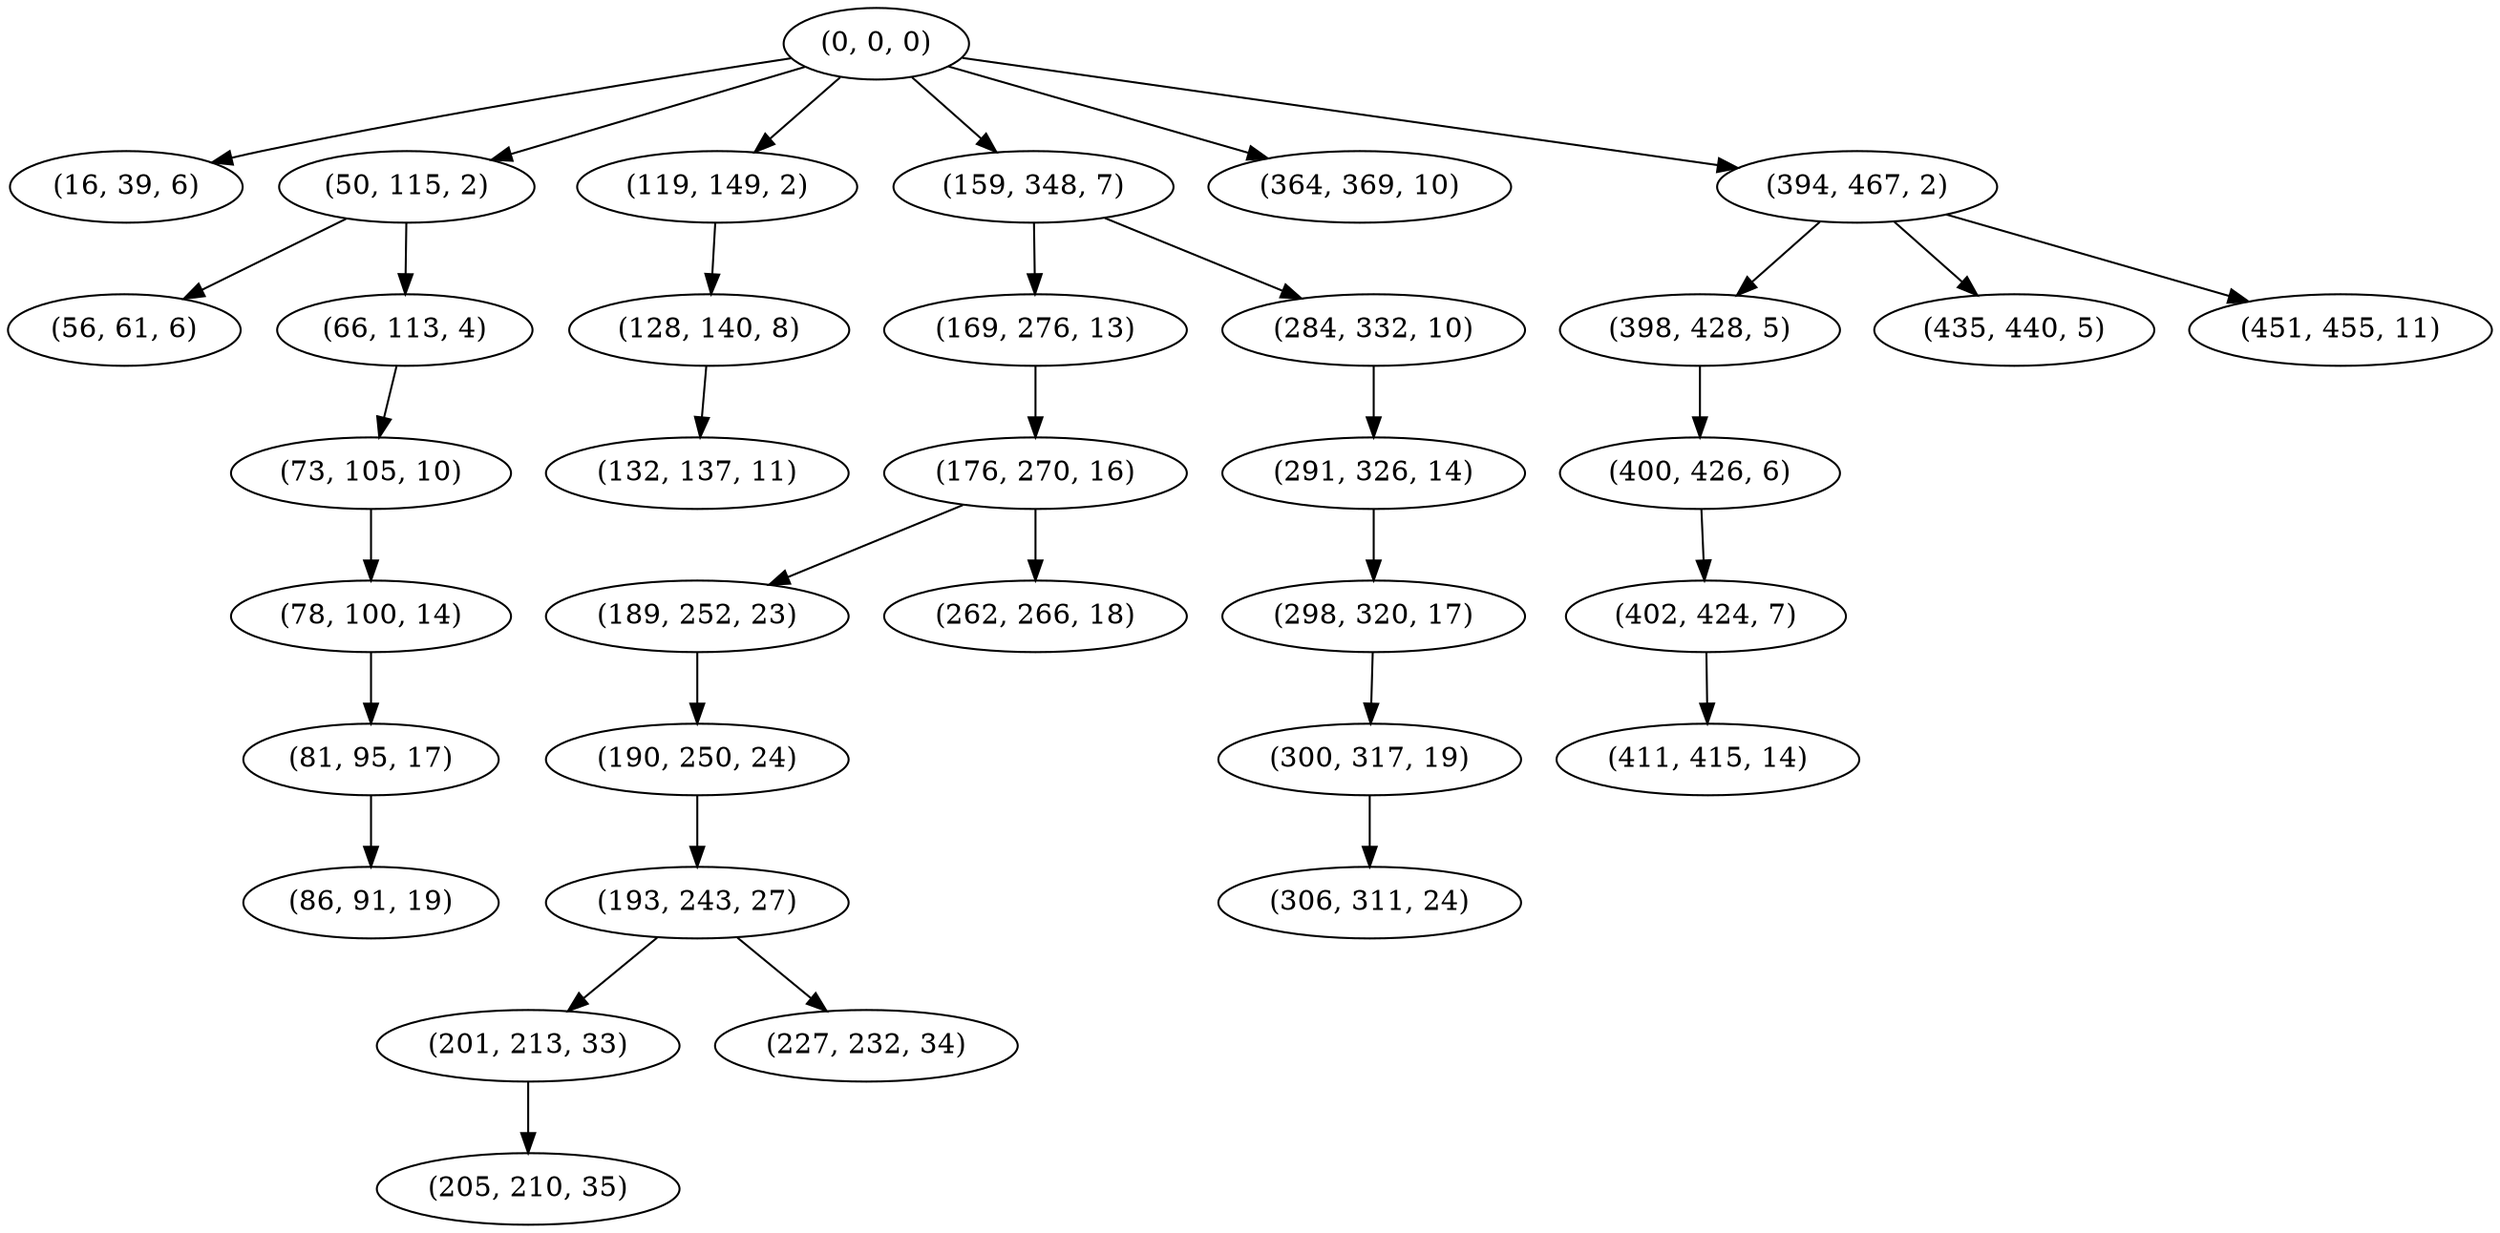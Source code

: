 digraph tree {
    "(0, 0, 0)";
    "(16, 39, 6)";
    "(50, 115, 2)";
    "(56, 61, 6)";
    "(66, 113, 4)";
    "(73, 105, 10)";
    "(78, 100, 14)";
    "(81, 95, 17)";
    "(86, 91, 19)";
    "(119, 149, 2)";
    "(128, 140, 8)";
    "(132, 137, 11)";
    "(159, 348, 7)";
    "(169, 276, 13)";
    "(176, 270, 16)";
    "(189, 252, 23)";
    "(190, 250, 24)";
    "(193, 243, 27)";
    "(201, 213, 33)";
    "(205, 210, 35)";
    "(227, 232, 34)";
    "(262, 266, 18)";
    "(284, 332, 10)";
    "(291, 326, 14)";
    "(298, 320, 17)";
    "(300, 317, 19)";
    "(306, 311, 24)";
    "(364, 369, 10)";
    "(394, 467, 2)";
    "(398, 428, 5)";
    "(400, 426, 6)";
    "(402, 424, 7)";
    "(411, 415, 14)";
    "(435, 440, 5)";
    "(451, 455, 11)";
    "(0, 0, 0)" -> "(16, 39, 6)";
    "(0, 0, 0)" -> "(50, 115, 2)";
    "(0, 0, 0)" -> "(119, 149, 2)";
    "(0, 0, 0)" -> "(159, 348, 7)";
    "(0, 0, 0)" -> "(364, 369, 10)";
    "(0, 0, 0)" -> "(394, 467, 2)";
    "(50, 115, 2)" -> "(56, 61, 6)";
    "(50, 115, 2)" -> "(66, 113, 4)";
    "(66, 113, 4)" -> "(73, 105, 10)";
    "(73, 105, 10)" -> "(78, 100, 14)";
    "(78, 100, 14)" -> "(81, 95, 17)";
    "(81, 95, 17)" -> "(86, 91, 19)";
    "(119, 149, 2)" -> "(128, 140, 8)";
    "(128, 140, 8)" -> "(132, 137, 11)";
    "(159, 348, 7)" -> "(169, 276, 13)";
    "(159, 348, 7)" -> "(284, 332, 10)";
    "(169, 276, 13)" -> "(176, 270, 16)";
    "(176, 270, 16)" -> "(189, 252, 23)";
    "(176, 270, 16)" -> "(262, 266, 18)";
    "(189, 252, 23)" -> "(190, 250, 24)";
    "(190, 250, 24)" -> "(193, 243, 27)";
    "(193, 243, 27)" -> "(201, 213, 33)";
    "(193, 243, 27)" -> "(227, 232, 34)";
    "(201, 213, 33)" -> "(205, 210, 35)";
    "(284, 332, 10)" -> "(291, 326, 14)";
    "(291, 326, 14)" -> "(298, 320, 17)";
    "(298, 320, 17)" -> "(300, 317, 19)";
    "(300, 317, 19)" -> "(306, 311, 24)";
    "(394, 467, 2)" -> "(398, 428, 5)";
    "(394, 467, 2)" -> "(435, 440, 5)";
    "(394, 467, 2)" -> "(451, 455, 11)";
    "(398, 428, 5)" -> "(400, 426, 6)";
    "(400, 426, 6)" -> "(402, 424, 7)";
    "(402, 424, 7)" -> "(411, 415, 14)";
}
